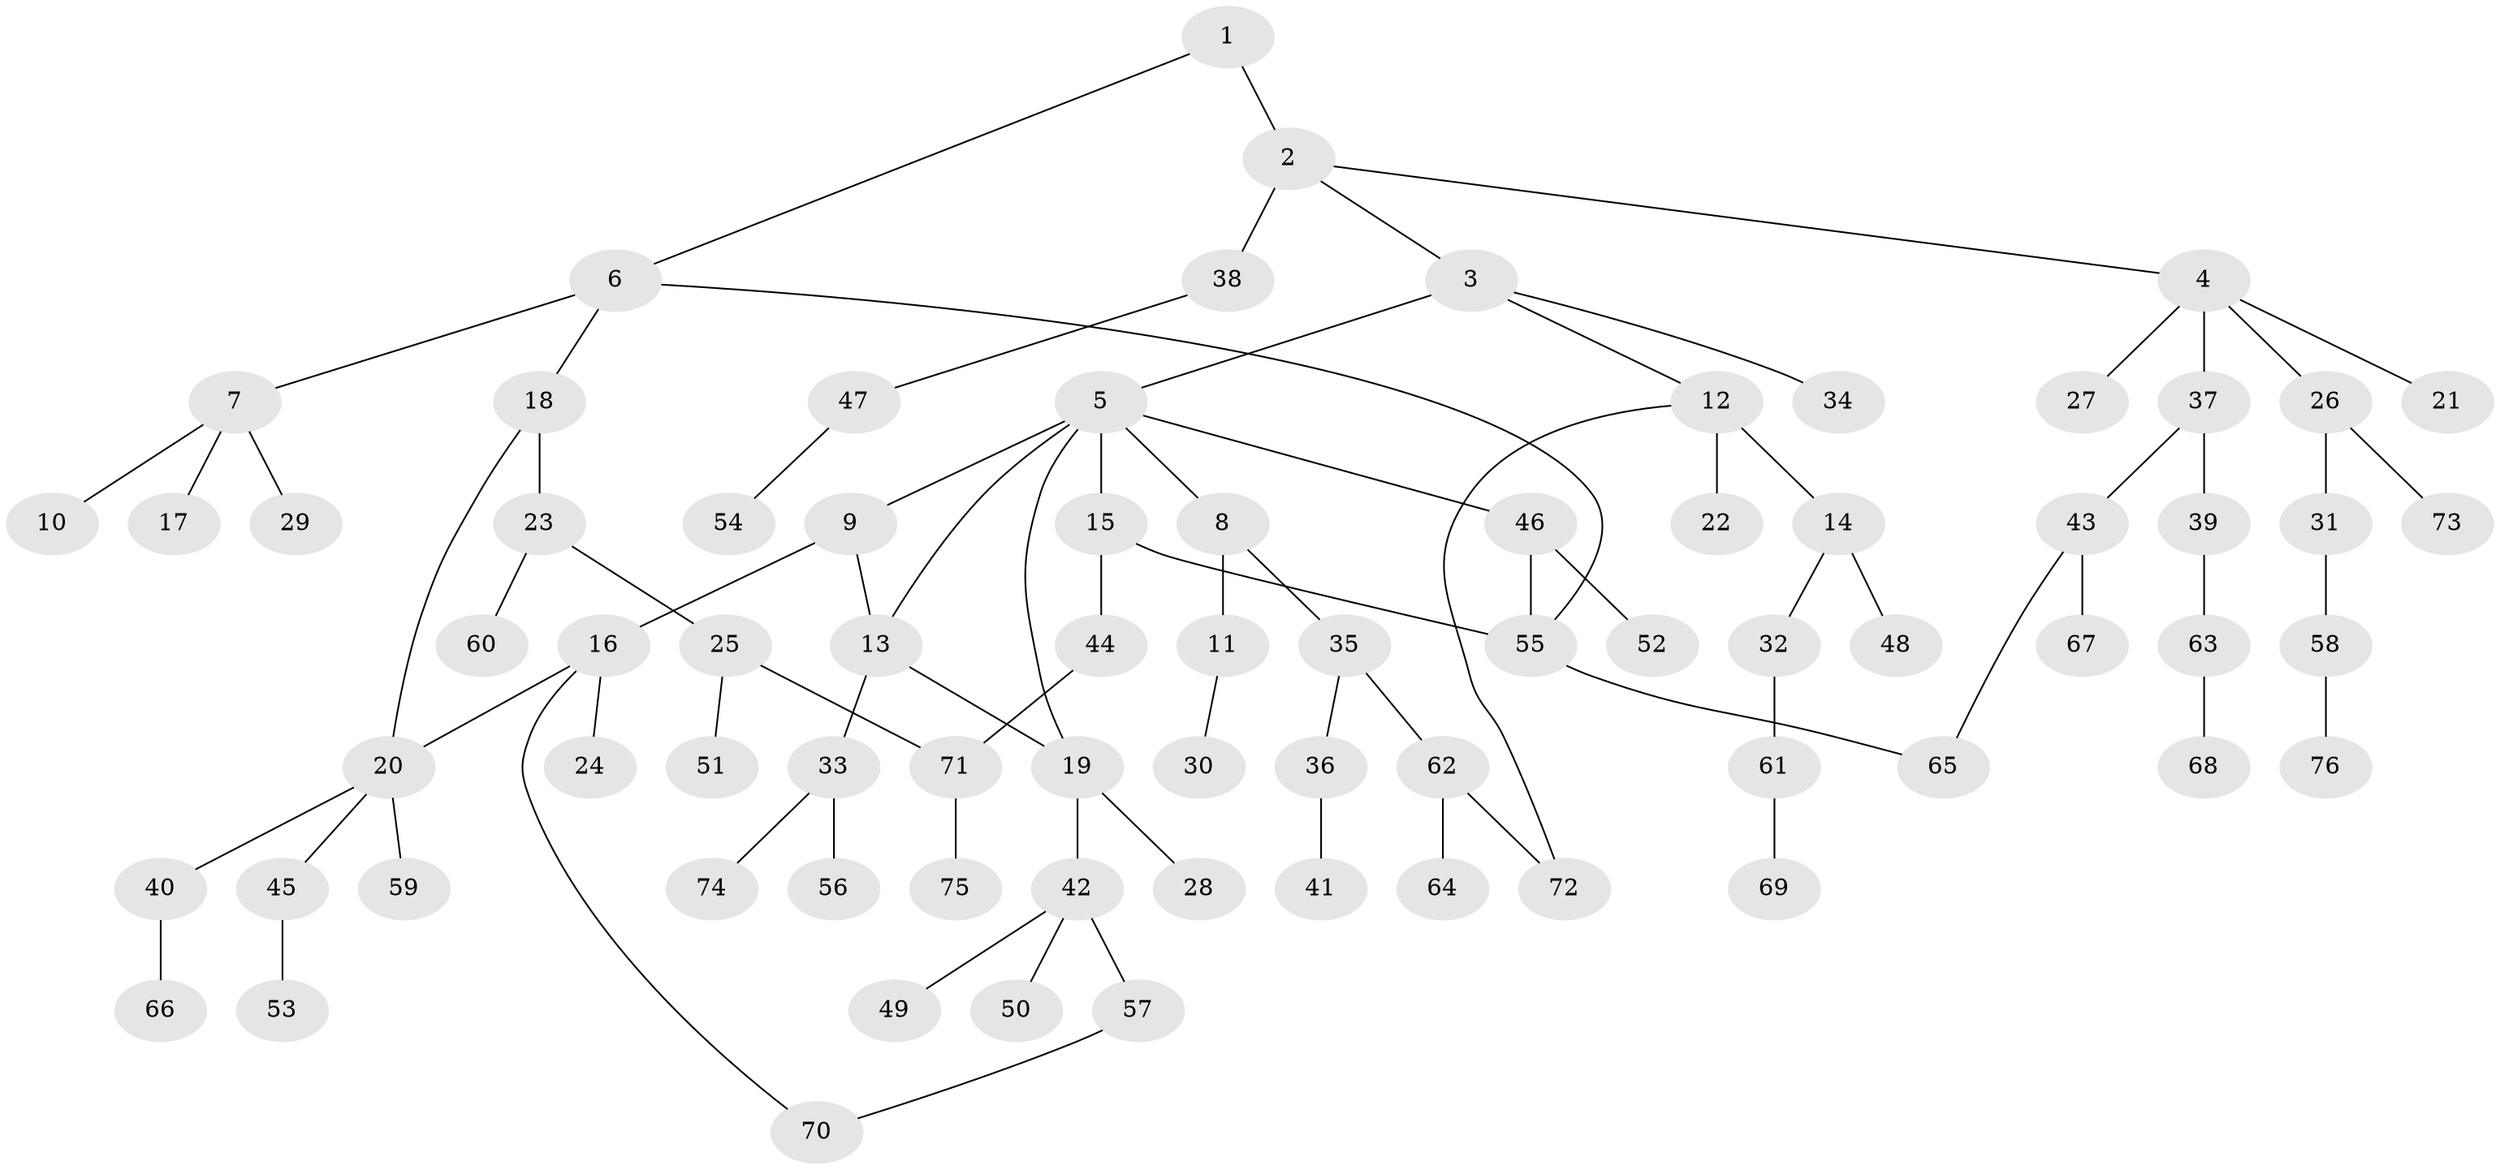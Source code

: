// Generated by graph-tools (version 1.1) at 2025/34/03/09/25 02:34:11]
// undirected, 76 vertices, 84 edges
graph export_dot {
graph [start="1"]
  node [color=gray90,style=filled];
  1;
  2;
  3;
  4;
  5;
  6;
  7;
  8;
  9;
  10;
  11;
  12;
  13;
  14;
  15;
  16;
  17;
  18;
  19;
  20;
  21;
  22;
  23;
  24;
  25;
  26;
  27;
  28;
  29;
  30;
  31;
  32;
  33;
  34;
  35;
  36;
  37;
  38;
  39;
  40;
  41;
  42;
  43;
  44;
  45;
  46;
  47;
  48;
  49;
  50;
  51;
  52;
  53;
  54;
  55;
  56;
  57;
  58;
  59;
  60;
  61;
  62;
  63;
  64;
  65;
  66;
  67;
  68;
  69;
  70;
  71;
  72;
  73;
  74;
  75;
  76;
  1 -- 2;
  1 -- 6;
  2 -- 3;
  2 -- 4;
  2 -- 38;
  3 -- 5;
  3 -- 12;
  3 -- 34;
  4 -- 21;
  4 -- 26;
  4 -- 27;
  4 -- 37;
  5 -- 8;
  5 -- 9;
  5 -- 15;
  5 -- 19;
  5 -- 46;
  5 -- 13;
  6 -- 7;
  6 -- 18;
  6 -- 55;
  7 -- 10;
  7 -- 17;
  7 -- 29;
  8 -- 11;
  8 -- 35;
  9 -- 13;
  9 -- 16;
  11 -- 30;
  12 -- 14;
  12 -- 22;
  12 -- 72;
  13 -- 33;
  13 -- 19;
  14 -- 32;
  14 -- 48;
  15 -- 44;
  15 -- 55;
  16 -- 20;
  16 -- 24;
  16 -- 70;
  18 -- 23;
  18 -- 20;
  19 -- 28;
  19 -- 42;
  20 -- 40;
  20 -- 45;
  20 -- 59;
  23 -- 25;
  23 -- 60;
  25 -- 51;
  25 -- 71;
  26 -- 31;
  26 -- 73;
  31 -- 58;
  32 -- 61;
  33 -- 56;
  33 -- 74;
  35 -- 36;
  35 -- 62;
  36 -- 41;
  37 -- 39;
  37 -- 43;
  38 -- 47;
  39 -- 63;
  40 -- 66;
  42 -- 49;
  42 -- 50;
  42 -- 57;
  43 -- 65;
  43 -- 67;
  44 -- 71;
  45 -- 53;
  46 -- 52;
  46 -- 55;
  47 -- 54;
  55 -- 65;
  57 -- 70;
  58 -- 76;
  61 -- 69;
  62 -- 64;
  62 -- 72;
  63 -- 68;
  71 -- 75;
}
